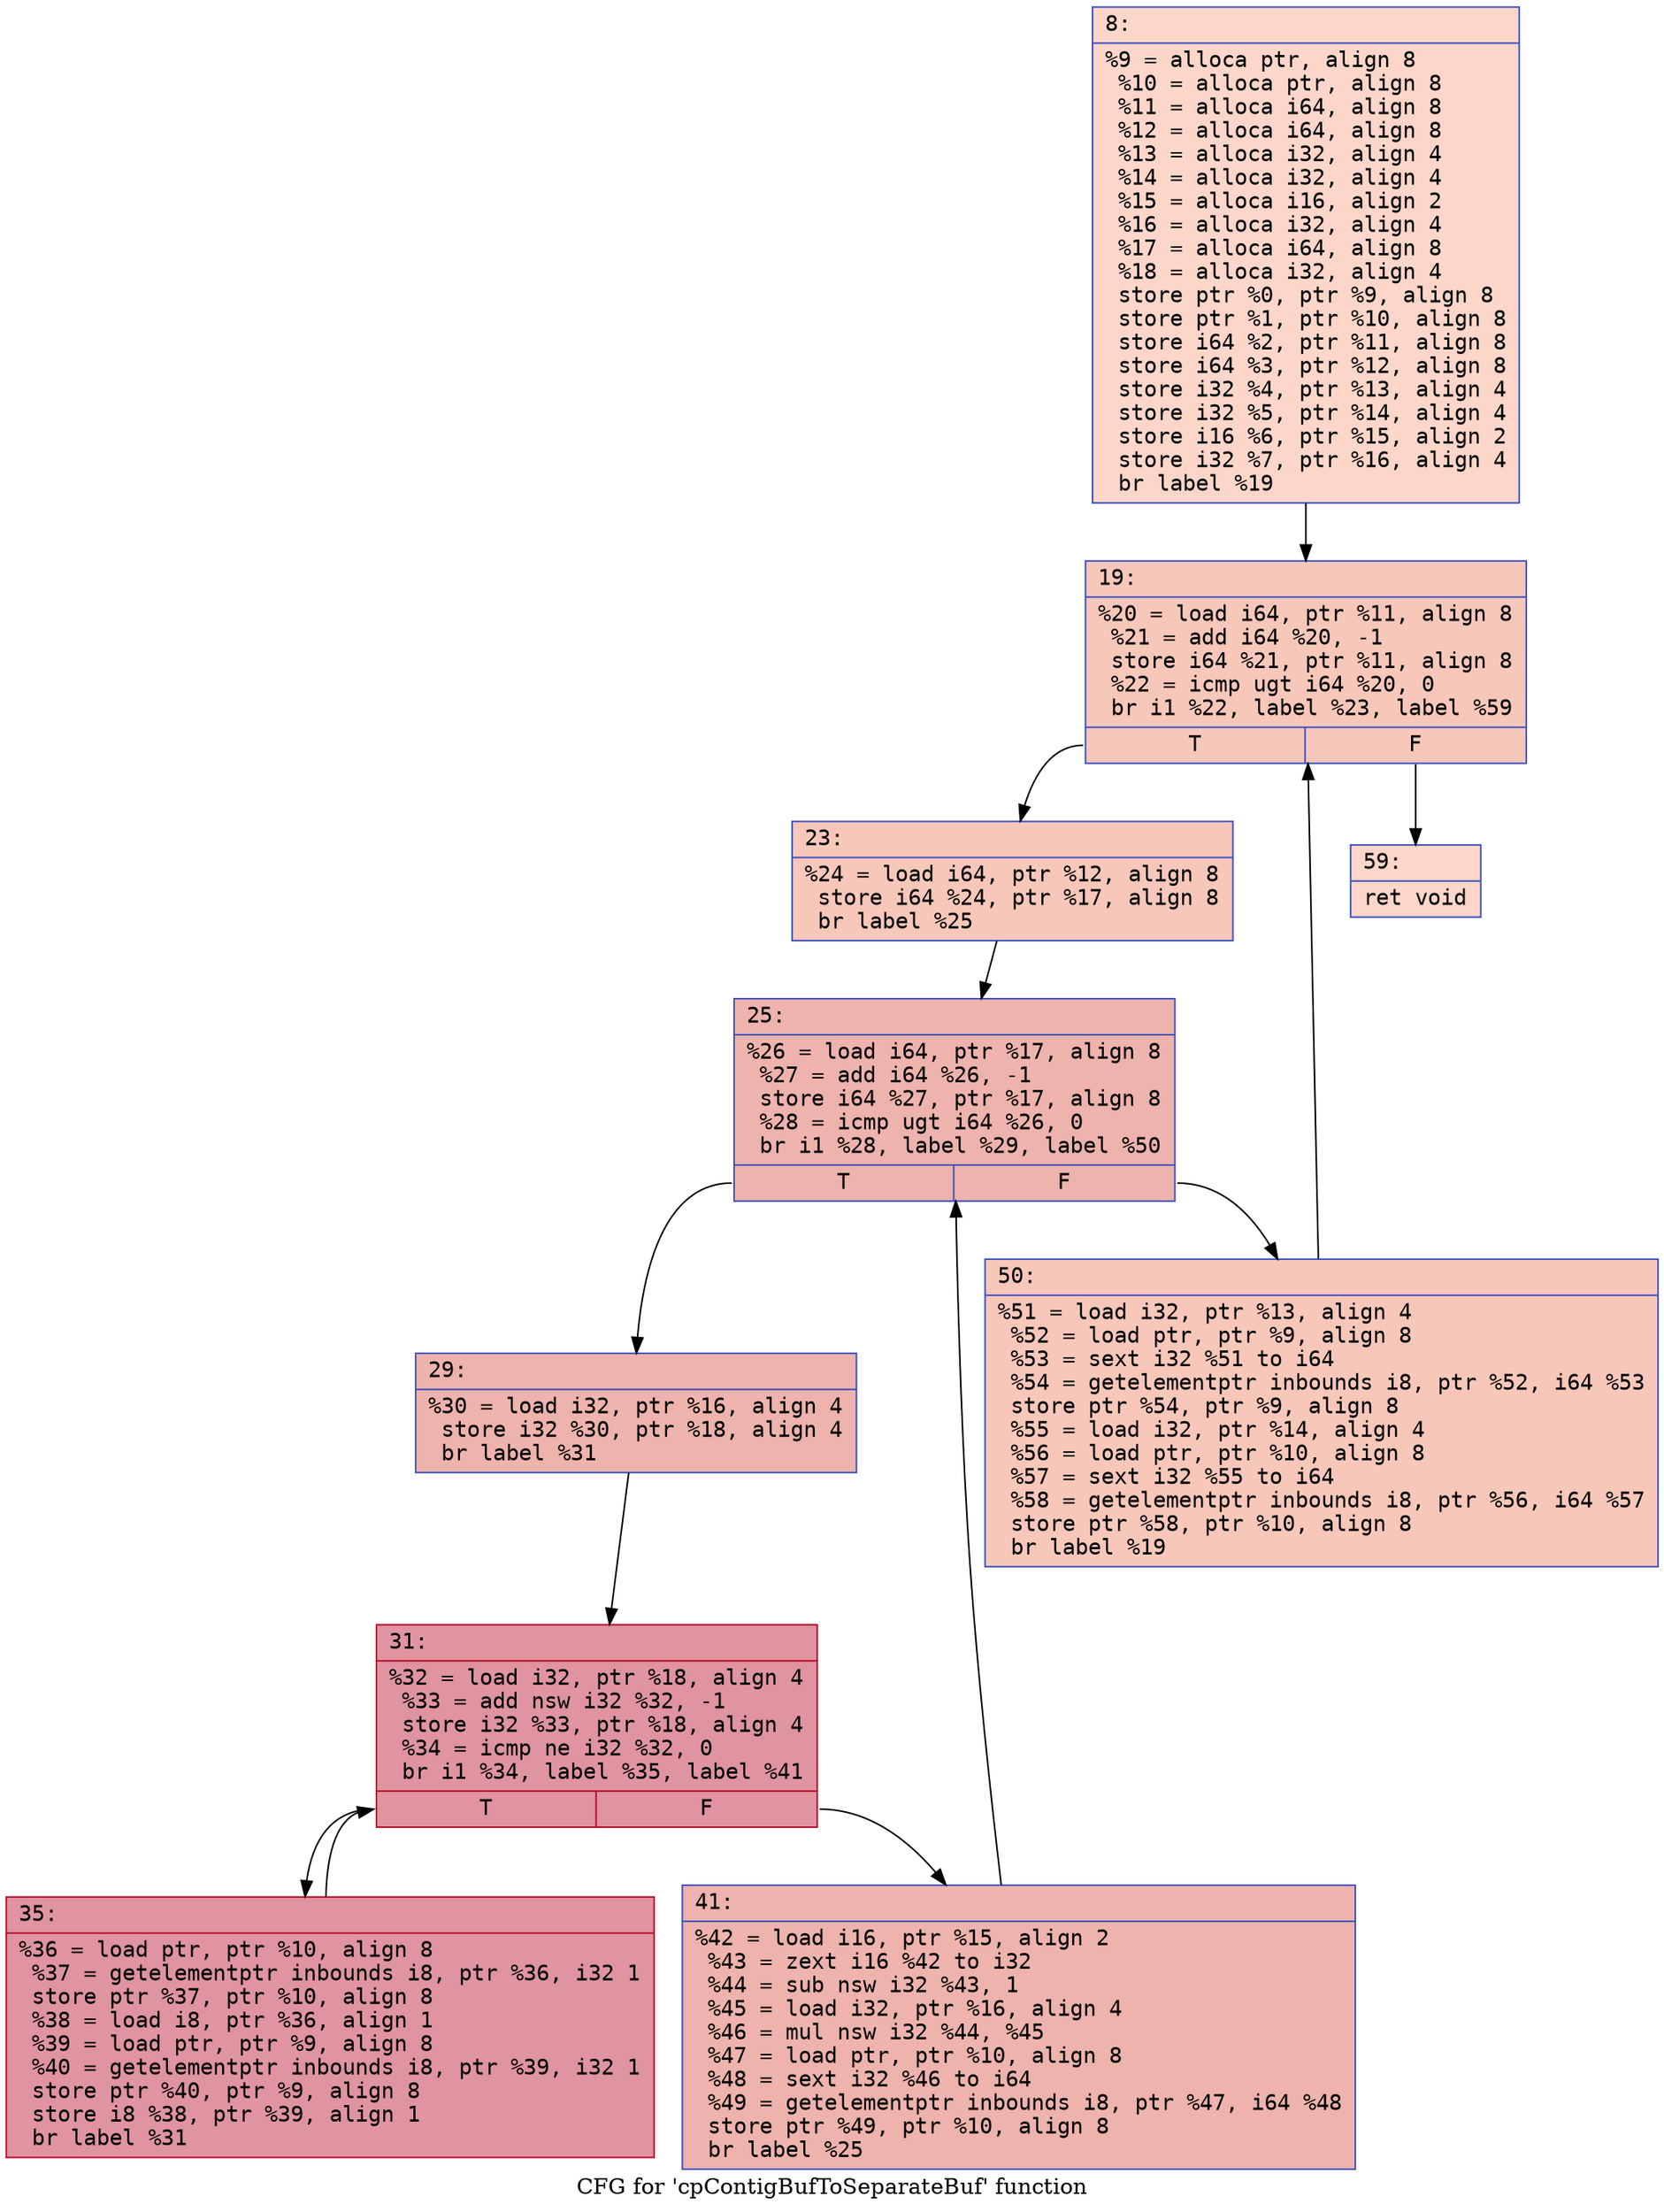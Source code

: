 digraph "CFG for 'cpContigBufToSeparateBuf' function" {
	label="CFG for 'cpContigBufToSeparateBuf' function";

	Node0x600001c4b980 [shape=record,color="#3d50c3ff", style=filled, fillcolor="#f6a38570" fontname="Courier",label="{8:\l|  %9 = alloca ptr, align 8\l  %10 = alloca ptr, align 8\l  %11 = alloca i64, align 8\l  %12 = alloca i64, align 8\l  %13 = alloca i32, align 4\l  %14 = alloca i32, align 4\l  %15 = alloca i16, align 2\l  %16 = alloca i32, align 4\l  %17 = alloca i64, align 8\l  %18 = alloca i32, align 4\l  store ptr %0, ptr %9, align 8\l  store ptr %1, ptr %10, align 8\l  store i64 %2, ptr %11, align 8\l  store i64 %3, ptr %12, align 8\l  store i32 %4, ptr %13, align 4\l  store i32 %5, ptr %14, align 4\l  store i16 %6, ptr %15, align 2\l  store i32 %7, ptr %16, align 4\l  br label %19\l}"];
	Node0x600001c4b980 -> Node0x600001c4b9d0[tooltip="8 -> 19\nProbability 100.00%" ];
	Node0x600001c4b9d0 [shape=record,color="#3d50c3ff", style=filled, fillcolor="#ec7f6370" fontname="Courier",label="{19:\l|  %20 = load i64, ptr %11, align 8\l  %21 = add i64 %20, -1\l  store i64 %21, ptr %11, align 8\l  %22 = icmp ugt i64 %20, 0\l  br i1 %22, label %23, label %59\l|{<s0>T|<s1>F}}"];
	Node0x600001c4b9d0:s0 -> Node0x600001c4ba20[tooltip="19 -> 23\nProbability 96.88%" ];
	Node0x600001c4b9d0:s1 -> Node0x600001c4bc50[tooltip="19 -> 59\nProbability 3.12%" ];
	Node0x600001c4ba20 [shape=record,color="#3d50c3ff", style=filled, fillcolor="#ec7f6370" fontname="Courier",label="{23:\l|  %24 = load i64, ptr %12, align 8\l  store i64 %24, ptr %17, align 8\l  br label %25\l}"];
	Node0x600001c4ba20 -> Node0x600001c4ba70[tooltip="23 -> 25\nProbability 100.00%" ];
	Node0x600001c4ba70 [shape=record,color="#3d50c3ff", style=filled, fillcolor="#d6524470" fontname="Courier",label="{25:\l|  %26 = load i64, ptr %17, align 8\l  %27 = add i64 %26, -1\l  store i64 %27, ptr %17, align 8\l  %28 = icmp ugt i64 %26, 0\l  br i1 %28, label %29, label %50\l|{<s0>T|<s1>F}}"];
	Node0x600001c4ba70:s0 -> Node0x600001c4bac0[tooltip="25 -> 29\nProbability 96.88%" ];
	Node0x600001c4ba70:s1 -> Node0x600001c4bc00[tooltip="25 -> 50\nProbability 3.12%" ];
	Node0x600001c4bac0 [shape=record,color="#3d50c3ff", style=filled, fillcolor="#d6524470" fontname="Courier",label="{29:\l|  %30 = load i32, ptr %16, align 4\l  store i32 %30, ptr %18, align 4\l  br label %31\l}"];
	Node0x600001c4bac0 -> Node0x600001c4bb10[tooltip="29 -> 31\nProbability 100.00%" ];
	Node0x600001c4bb10 [shape=record,color="#b70d28ff", style=filled, fillcolor="#b70d2870" fontname="Courier",label="{31:\l|  %32 = load i32, ptr %18, align 4\l  %33 = add nsw i32 %32, -1\l  store i32 %33, ptr %18, align 4\l  %34 = icmp ne i32 %32, 0\l  br i1 %34, label %35, label %41\l|{<s0>T|<s1>F}}"];
	Node0x600001c4bb10:s0 -> Node0x600001c4bb60[tooltip="31 -> 35\nProbability 96.88%" ];
	Node0x600001c4bb10:s1 -> Node0x600001c4bbb0[tooltip="31 -> 41\nProbability 3.12%" ];
	Node0x600001c4bb60 [shape=record,color="#b70d28ff", style=filled, fillcolor="#b70d2870" fontname="Courier",label="{35:\l|  %36 = load ptr, ptr %10, align 8\l  %37 = getelementptr inbounds i8, ptr %36, i32 1\l  store ptr %37, ptr %10, align 8\l  %38 = load i8, ptr %36, align 1\l  %39 = load ptr, ptr %9, align 8\l  %40 = getelementptr inbounds i8, ptr %39, i32 1\l  store ptr %40, ptr %9, align 8\l  store i8 %38, ptr %39, align 1\l  br label %31\l}"];
	Node0x600001c4bb60 -> Node0x600001c4bb10[tooltip="35 -> 31\nProbability 100.00%" ];
	Node0x600001c4bbb0 [shape=record,color="#3d50c3ff", style=filled, fillcolor="#d6524470" fontname="Courier",label="{41:\l|  %42 = load i16, ptr %15, align 2\l  %43 = zext i16 %42 to i32\l  %44 = sub nsw i32 %43, 1\l  %45 = load i32, ptr %16, align 4\l  %46 = mul nsw i32 %44, %45\l  %47 = load ptr, ptr %10, align 8\l  %48 = sext i32 %46 to i64\l  %49 = getelementptr inbounds i8, ptr %47, i64 %48\l  store ptr %49, ptr %10, align 8\l  br label %25\l}"];
	Node0x600001c4bbb0 -> Node0x600001c4ba70[tooltip="41 -> 25\nProbability 100.00%" ];
	Node0x600001c4bc00 [shape=record,color="#3d50c3ff", style=filled, fillcolor="#ec7f6370" fontname="Courier",label="{50:\l|  %51 = load i32, ptr %13, align 4\l  %52 = load ptr, ptr %9, align 8\l  %53 = sext i32 %51 to i64\l  %54 = getelementptr inbounds i8, ptr %52, i64 %53\l  store ptr %54, ptr %9, align 8\l  %55 = load i32, ptr %14, align 4\l  %56 = load ptr, ptr %10, align 8\l  %57 = sext i32 %55 to i64\l  %58 = getelementptr inbounds i8, ptr %56, i64 %57\l  store ptr %58, ptr %10, align 8\l  br label %19\l}"];
	Node0x600001c4bc00 -> Node0x600001c4b9d0[tooltip="50 -> 19\nProbability 100.00%" ];
	Node0x600001c4bc50 [shape=record,color="#3d50c3ff", style=filled, fillcolor="#f6a38570" fontname="Courier",label="{59:\l|  ret void\l}"];
}

